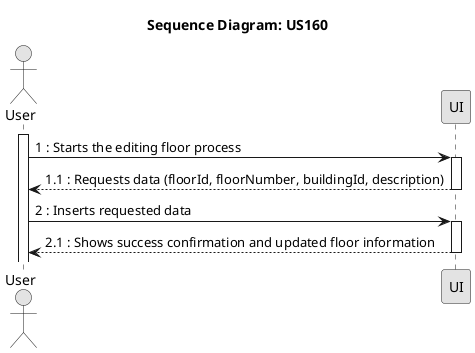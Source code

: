 @startuml
skinparam Monochrome true
skinparam PackageStyle rectangle
skinparam Shadowing false

title Sequence Diagram: US160

actor "User" as User
participant "UI" as UI

activate User
User -> UI : 1 : Starts the editing floor process
activate UI
UI --> User : 1.1 : Requests data (floorId, floorNumber, buildingId, description)
deactivate UI
User -> UI : 2 : Inserts requested data
activate UI
UI --> User : 2.1 : Shows success confirmation and updated floor information


deactivate UI

@enduml
